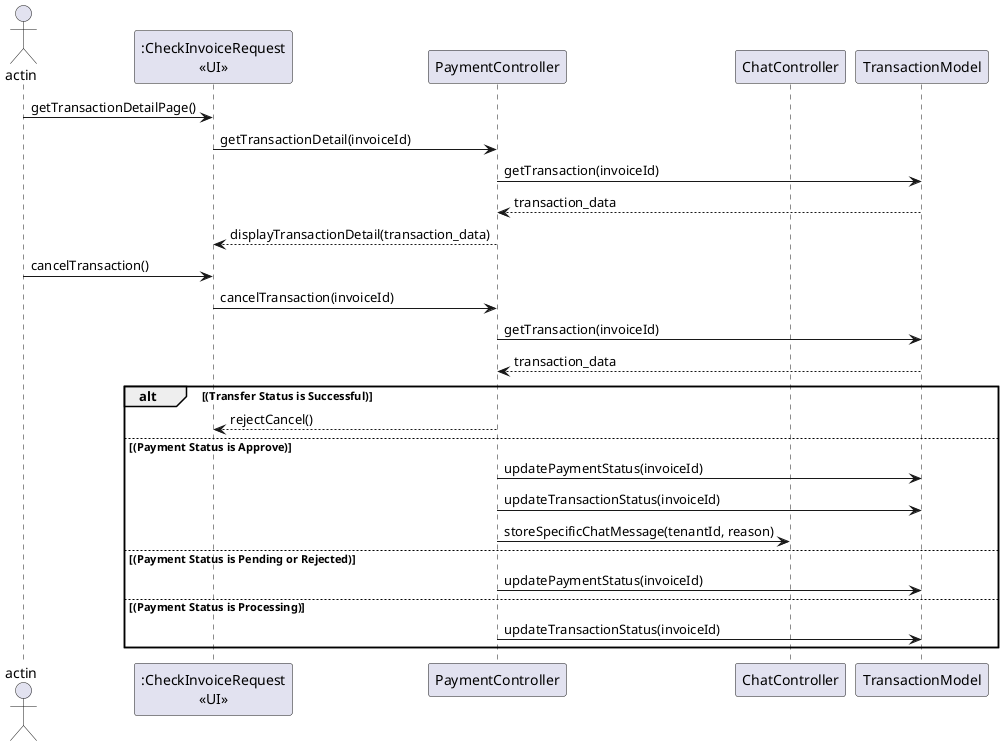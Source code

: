 @startuml
actor "actin" as act
participant ":CheckInvoiceRequest\n<<UI>>" as view
participant PaymentController as pctrl
participant ChatController as cctrl
participant TransactionModel as tm

act -> view : getTransactionDetailPage()
view -> pctrl : getTransactionDetail(invoiceId)
pctrl -> tm : getTransaction(invoiceId)
pctrl <-- tm : transaction_data
view <-- pctrl : displayTransactionDetail(transaction_data)

act -> view : cancelTransaction()
view -> pctrl : cancelTransaction(invoiceId)
pctrl -> tm : getTransaction(invoiceId)
pctrl <-- tm : transaction_data

alt (Transfer Status is Successful)
    view <-- pctrl : rejectCancel()
else (Payment Status is Approve)
    pctrl -> tm : updatePaymentStatus(invoiceId)
    pctrl -> tm : updateTransactionStatus(invoiceId)
    pctrl -> cctrl : storeSpecificChatMessage(tenantId, reason)
    
else (Payment Status is Pending or Rejected)
    pctrl -> tm : updatePaymentStatus(invoiceId)
else (Payment Status is Processing)
    pctrl -> tm : updateTransactionStatus(invoiceId)
end


@enduml
